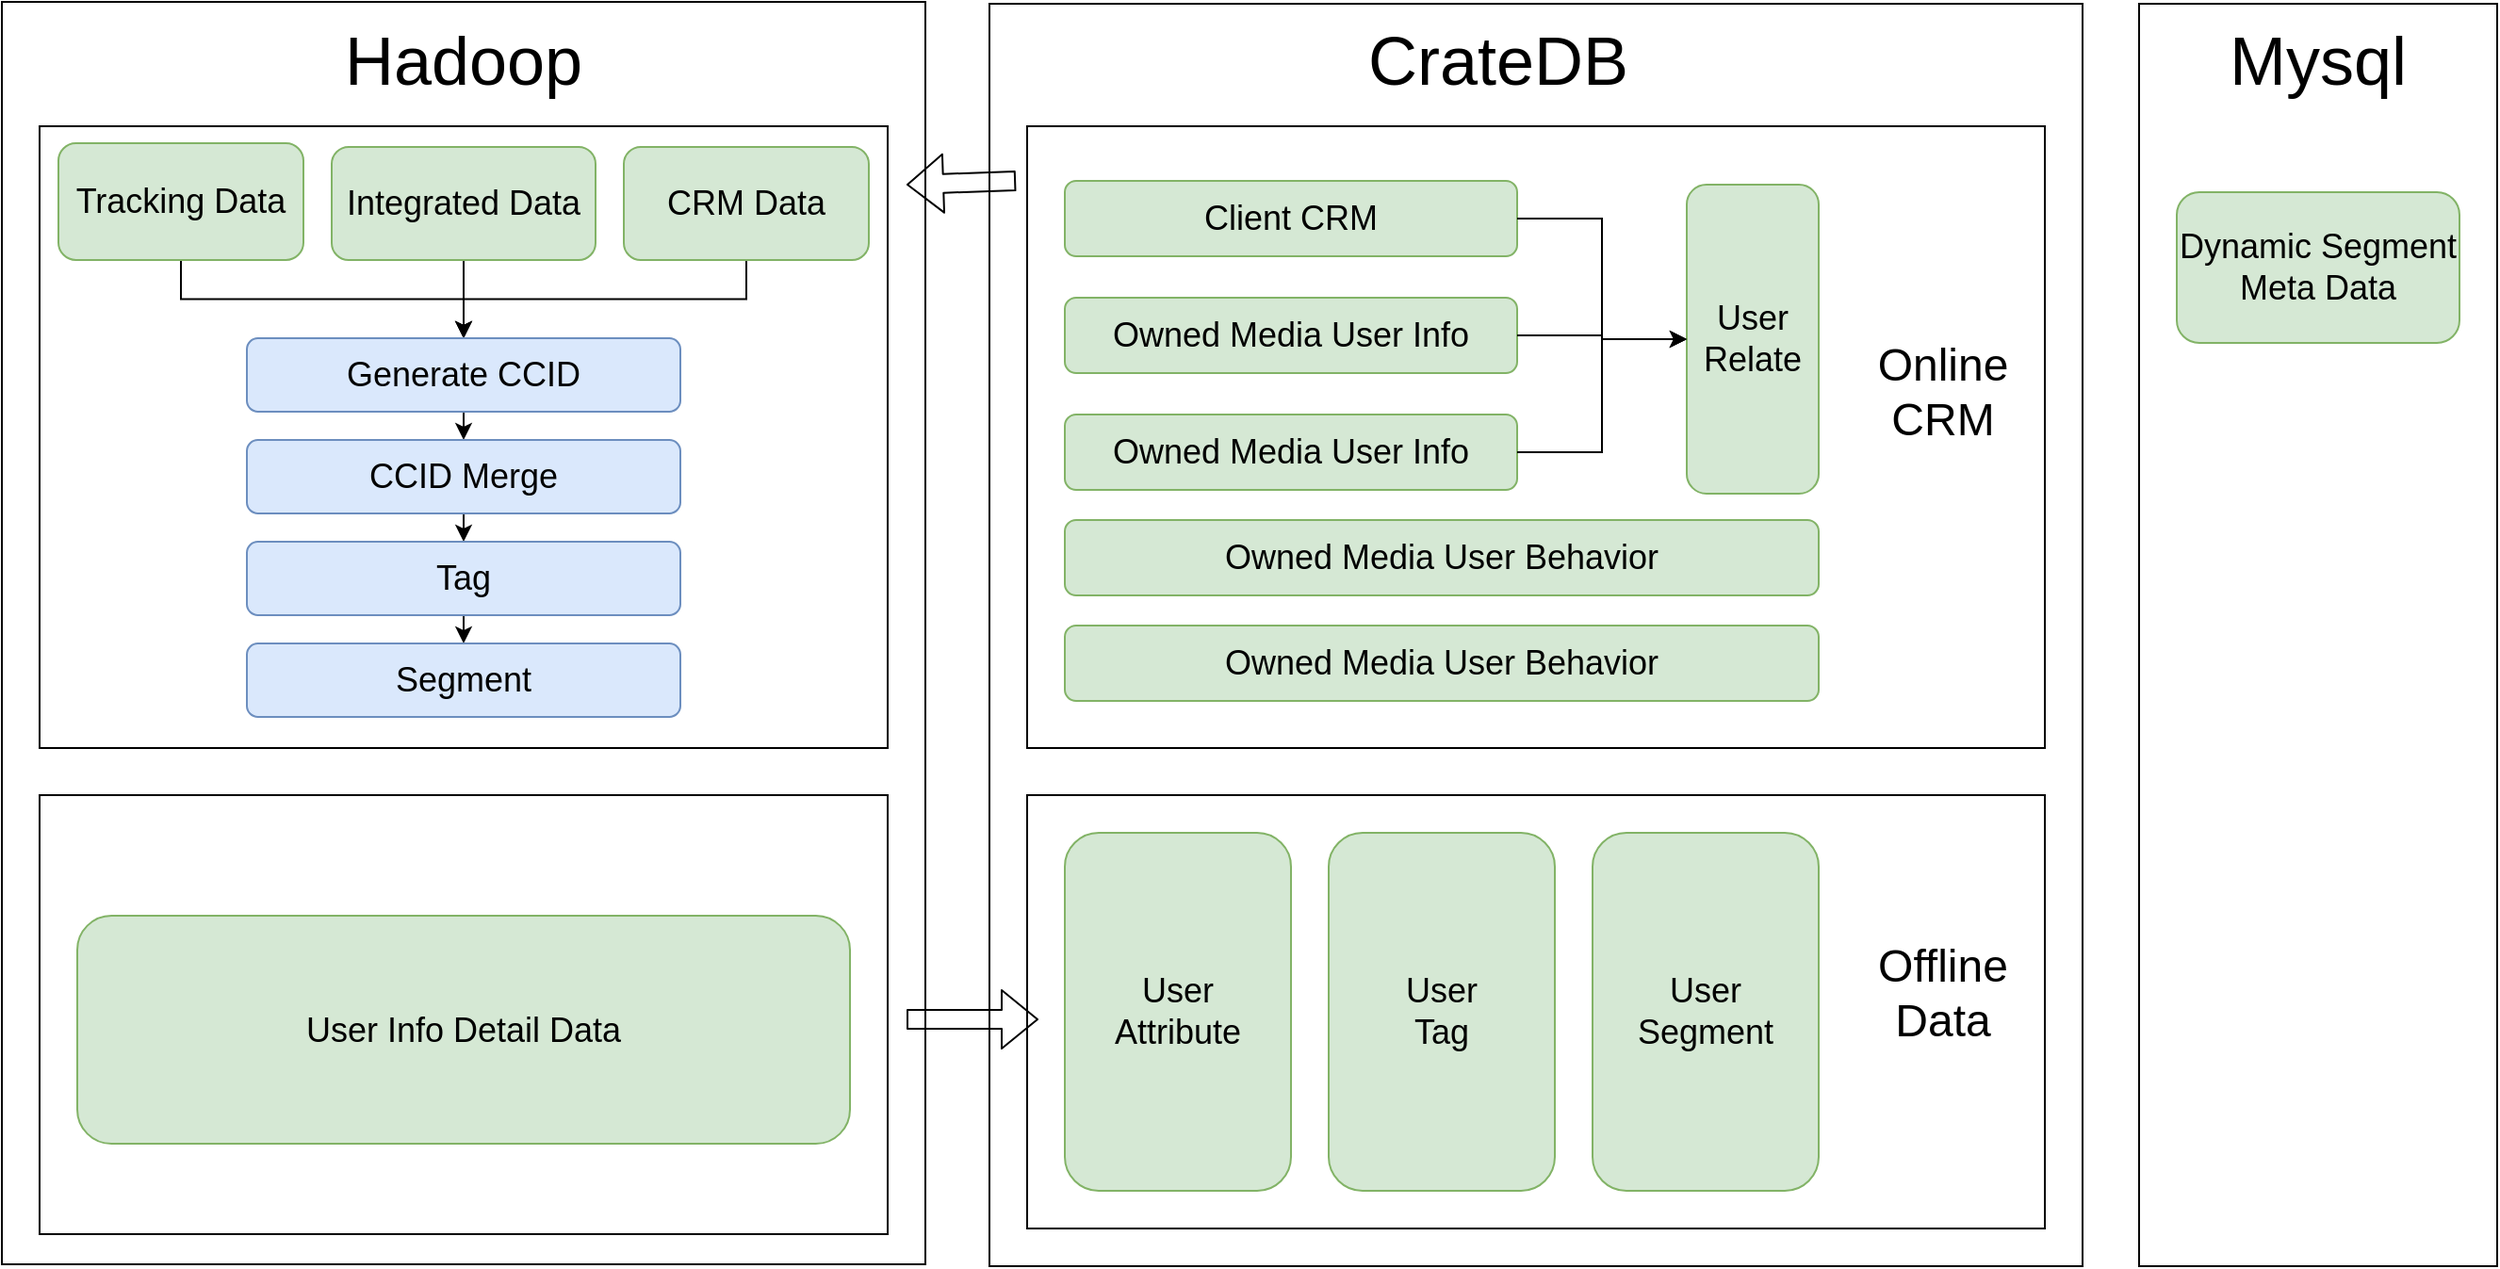 <mxfile version="10.7.7" type="github"><diagram id="BBAI207OdaMjI_u0Awmq" name="Page-1"><mxGraphModel dx="1443" dy="786" grid="1" gridSize="10" guides="1" tooltips="1" connect="1" arrows="1" fold="1" page="1" pageScale="1" pageWidth="827" pageHeight="1169" math="0" shadow="0"><root><mxCell id="0"/><mxCell id="1" parent="0"/><mxCell id="pOjxndoSPAx7A_PEtpDw-38" value="" style="rounded=0;whiteSpace=wrap;html=1;" vertex="1" parent="1"><mxGeometry x="10" y="454" width="490" height="670" as="geometry"/></mxCell><mxCell id="pOjxndoSPAx7A_PEtpDw-39" value="&lt;font style=&quot;font-size: 36px&quot;&gt;Hadoop&lt;/font&gt;" style="text;html=1;strokeColor=none;fillColor=none;align=center;verticalAlign=middle;whiteSpace=wrap;rounded=0;" vertex="1" parent="1"><mxGeometry x="235" y="475" width="40" height="20" as="geometry"/></mxCell><mxCell id="pOjxndoSPAx7A_PEtpDw-40" value="" style="rounded=0;whiteSpace=wrap;html=1;" vertex="1" parent="1"><mxGeometry x="30" y="520" width="450" height="330" as="geometry"/></mxCell><mxCell id="pOjxndoSPAx7A_PEtpDw-55" style="edgeStyle=orthogonalEdgeStyle;rounded=0;orthogonalLoop=1;jettySize=auto;html=1;exitX=0.5;exitY=1;exitDx=0;exitDy=0;entryX=0.5;entryY=0;entryDx=0;entryDy=0;" edge="1" parent="1" source="pOjxndoSPAx7A_PEtpDw-41" target="pOjxndoSPAx7A_PEtpDw-45"><mxGeometry relative="1" as="geometry"/></mxCell><mxCell id="pOjxndoSPAx7A_PEtpDw-41" value="&lt;font style=&quot;font-size: 18px&quot;&gt;CRM Data&lt;/font&gt;" style="rounded=1;whiteSpace=wrap;html=1;fillColor=#d5e8d4;strokeColor=#82b366;" vertex="1" parent="1"><mxGeometry x="340" y="531" width="130" height="60" as="geometry"/></mxCell><mxCell id="pOjxndoSPAx7A_PEtpDw-52" style="edgeStyle=orthogonalEdgeStyle;rounded=0;orthogonalLoop=1;jettySize=auto;html=1;exitX=0.5;exitY=1;exitDx=0;exitDy=0;entryX=0.5;entryY=0;entryDx=0;entryDy=0;" edge="1" parent="1" source="pOjxndoSPAx7A_PEtpDw-42" target="pOjxndoSPAx7A_PEtpDw-45"><mxGeometry relative="1" as="geometry"/></mxCell><mxCell id="pOjxndoSPAx7A_PEtpDw-42" value="&lt;font style=&quot;font-size: 18px&quot;&gt;Tracking Data&lt;/font&gt;" style="rounded=1;whiteSpace=wrap;html=1;fillColor=#d5e8d4;strokeColor=#82b366;" vertex="1" parent="1"><mxGeometry x="40" y="529" width="130" height="62" as="geometry"/></mxCell><mxCell id="pOjxndoSPAx7A_PEtpDw-54" style="edgeStyle=orthogonalEdgeStyle;rounded=0;orthogonalLoop=1;jettySize=auto;html=1;exitX=0.5;exitY=1;exitDx=0;exitDy=0;entryX=0.5;entryY=0;entryDx=0;entryDy=0;" edge="1" parent="1" source="pOjxndoSPAx7A_PEtpDw-43" target="pOjxndoSPAx7A_PEtpDw-45"><mxGeometry relative="1" as="geometry"/></mxCell><mxCell id="pOjxndoSPAx7A_PEtpDw-43" value="&lt;font style=&quot;font-size: 18px&quot;&gt;Integrated Data&lt;/font&gt;" style="rounded=1;whiteSpace=wrap;html=1;fillColor=#d5e8d4;strokeColor=#82b366;" vertex="1" parent="1"><mxGeometry x="185" y="531" width="140" height="60" as="geometry"/></mxCell><mxCell id="pOjxndoSPAx7A_PEtpDw-56" style="edgeStyle=orthogonalEdgeStyle;rounded=0;orthogonalLoop=1;jettySize=auto;html=1;exitX=0.5;exitY=1;exitDx=0;exitDy=0;entryX=0.5;entryY=0;entryDx=0;entryDy=0;" edge="1" parent="1" source="pOjxndoSPAx7A_PEtpDw-45" target="pOjxndoSPAx7A_PEtpDw-47"><mxGeometry relative="1" as="geometry"/></mxCell><mxCell id="pOjxndoSPAx7A_PEtpDw-45" value="&lt;font style=&quot;font-size: 18px&quot;&gt;Generate CCID&lt;/font&gt;" style="rounded=1;whiteSpace=wrap;html=1;fillColor=#dae8fc;strokeColor=#6c8ebf;" vertex="1" parent="1"><mxGeometry x="140" y="632.5" width="230" height="39" as="geometry"/></mxCell><mxCell id="pOjxndoSPAx7A_PEtpDw-57" style="edgeStyle=orthogonalEdgeStyle;rounded=0;orthogonalLoop=1;jettySize=auto;html=1;exitX=0.5;exitY=1;exitDx=0;exitDy=0;entryX=0.5;entryY=0;entryDx=0;entryDy=0;" edge="1" parent="1" source="pOjxndoSPAx7A_PEtpDw-47" target="pOjxndoSPAx7A_PEtpDw-48"><mxGeometry relative="1" as="geometry"/></mxCell><mxCell id="pOjxndoSPAx7A_PEtpDw-47" value="&lt;font style=&quot;font-size: 18px&quot;&gt;CCID Merge&lt;br&gt;&lt;/font&gt;" style="rounded=1;whiteSpace=wrap;html=1;fillColor=#dae8fc;strokeColor=#6c8ebf;" vertex="1" parent="1"><mxGeometry x="140" y="686.5" width="230" height="39" as="geometry"/></mxCell><mxCell id="pOjxndoSPAx7A_PEtpDw-58" style="edgeStyle=orthogonalEdgeStyle;rounded=0;orthogonalLoop=1;jettySize=auto;html=1;exitX=0.5;exitY=1;exitDx=0;exitDy=0;entryX=0.5;entryY=0;entryDx=0;entryDy=0;" edge="1" parent="1" source="pOjxndoSPAx7A_PEtpDw-48" target="pOjxndoSPAx7A_PEtpDw-49"><mxGeometry relative="1" as="geometry"/></mxCell><mxCell id="pOjxndoSPAx7A_PEtpDw-48" value="&lt;font style=&quot;font-size: 18px&quot;&gt;Tag&lt;br&gt;&lt;/font&gt;" style="rounded=1;whiteSpace=wrap;html=1;fillColor=#dae8fc;strokeColor=#6c8ebf;" vertex="1" parent="1"><mxGeometry x="140" y="740.5" width="230" height="39" as="geometry"/></mxCell><mxCell id="pOjxndoSPAx7A_PEtpDw-49" value="&lt;font style=&quot;font-size: 18px&quot;&gt;Segment&lt;br&gt;&lt;/font&gt;" style="rounded=1;whiteSpace=wrap;html=1;fillColor=#dae8fc;strokeColor=#6c8ebf;" vertex="1" parent="1"><mxGeometry x="140" y="794.5" width="230" height="39" as="geometry"/></mxCell><mxCell id="pOjxndoSPAx7A_PEtpDw-50" value="" style="rounded=0;whiteSpace=wrap;html=1;" vertex="1" parent="1"><mxGeometry x="30" y="875" width="450" height="233" as="geometry"/></mxCell><mxCell id="pOjxndoSPAx7A_PEtpDw-51" value="&lt;font style=&quot;font-size: 18px&quot;&gt;User Info Detail Data&lt;/font&gt;" style="rounded=1;whiteSpace=wrap;html=1;fillColor=#d5e8d4;strokeColor=#82b366;" vertex="1" parent="1"><mxGeometry x="50" y="939" width="410" height="121" as="geometry"/></mxCell><mxCell id="pOjxndoSPAx7A_PEtpDw-37" value="" style="group" vertex="1" connectable="0" parent="1"><mxGeometry x="534" y="455" width="580" height="670" as="geometry"/></mxCell><mxCell id="pOjxndoSPAx7A_PEtpDw-1" value="" style="rounded=0;whiteSpace=wrap;html=1;" vertex="1" parent="pOjxndoSPAx7A_PEtpDw-37"><mxGeometry width="580" height="670" as="geometry"/></mxCell><mxCell id="pOjxndoSPAx7A_PEtpDw-15" value="&lt;font style=&quot;font-size: 36px&quot;&gt;CrateDB&lt;/font&gt;" style="text;html=1;strokeColor=none;fillColor=none;align=center;verticalAlign=middle;whiteSpace=wrap;rounded=0;" vertex="1" parent="pOjxndoSPAx7A_PEtpDw-37"><mxGeometry x="250" y="20" width="40" height="20" as="geometry"/></mxCell><mxCell id="pOjxndoSPAx7A_PEtpDw-60" value="" style="shape=flexArrow;endArrow=classic;html=1;exitX=-0.011;exitY=0.088;exitDx=0;exitDy=0;exitPerimeter=0;" edge="1" parent="pOjxndoSPAx7A_PEtpDw-37" source="pOjxndoSPAx7A_PEtpDw-2"><mxGeometry width="50" height="50" relative="1" as="geometry"><mxPoint x="46" y="95.5" as="sourcePoint"/><mxPoint x="-44" y="96" as="targetPoint"/></mxGeometry></mxCell><mxCell id="pOjxndoSPAx7A_PEtpDw-2" value="" style="rounded=0;whiteSpace=wrap;html=1;" vertex="1" parent="1"><mxGeometry x="554" y="520" width="540" height="330" as="geometry"/></mxCell><mxCell id="pOjxndoSPAx7A_PEtpDw-3" value="&lt;font style=&quot;font-size: 18px&quot;&gt;Client CRM&lt;/font&gt;" style="rounded=1;whiteSpace=wrap;html=1;fillColor=#d5e8d4;strokeColor=#82b366;" vertex="1" parent="1"><mxGeometry x="574" y="549" width="240" height="40" as="geometry"/></mxCell><mxCell id="pOjxndoSPAx7A_PEtpDw-4" value="&lt;font style=&quot;font-size: 18px&quot;&gt;Owned Media User Info&lt;/font&gt;" style="rounded=1;whiteSpace=wrap;html=1;fillColor=#d5e8d4;strokeColor=#82b366;" vertex="1" parent="1"><mxGeometry x="574" y="611" width="240" height="40" as="geometry"/></mxCell><mxCell id="pOjxndoSPAx7A_PEtpDw-5" value="&lt;span&gt;&lt;font style=&quot;font-size: 18px&quot;&gt;Owned Media User Info&lt;/font&gt;&lt;/span&gt;" style="rounded=1;whiteSpace=wrap;html=1;fillColor=#d5e8d4;strokeColor=#82b366;" vertex="1" parent="1"><mxGeometry x="574" y="673" width="240" height="40" as="geometry"/></mxCell><mxCell id="pOjxndoSPAx7A_PEtpDw-6" value="&lt;font style=&quot;font-size: 18px&quot;&gt;User&lt;br&gt;Relate&lt;/font&gt;" style="rounded=1;whiteSpace=wrap;html=1;fillColor=#d5e8d4;strokeColor=#82b366;" vertex="1" parent="1"><mxGeometry x="904" y="551" width="70" height="164" as="geometry"/></mxCell><mxCell id="pOjxndoSPAx7A_PEtpDw-11" style="edgeStyle=orthogonalEdgeStyle;rounded=0;orthogonalLoop=1;jettySize=auto;html=1;exitX=1;exitY=0.5;exitDx=0;exitDy=0;" edge="1" parent="1" source="pOjxndoSPAx7A_PEtpDw-3" target="pOjxndoSPAx7A_PEtpDw-6"><mxGeometry relative="1" as="geometry"/></mxCell><mxCell id="pOjxndoSPAx7A_PEtpDw-12" style="edgeStyle=orthogonalEdgeStyle;rounded=0;orthogonalLoop=1;jettySize=auto;html=1;exitX=1;exitY=0.5;exitDx=0;exitDy=0;" edge="1" parent="1" source="pOjxndoSPAx7A_PEtpDw-4" target="pOjxndoSPAx7A_PEtpDw-6"><mxGeometry relative="1" as="geometry"/></mxCell><mxCell id="pOjxndoSPAx7A_PEtpDw-14" style="edgeStyle=orthogonalEdgeStyle;rounded=0;orthogonalLoop=1;jettySize=auto;html=1;exitX=1;exitY=0.5;exitDx=0;exitDy=0;entryX=0;entryY=0.5;entryDx=0;entryDy=0;" edge="1" parent="1" source="pOjxndoSPAx7A_PEtpDw-5" target="pOjxndoSPAx7A_PEtpDw-6"><mxGeometry relative="1" as="geometry"/></mxCell><mxCell id="pOjxndoSPAx7A_PEtpDw-7" value="&lt;font style=&quot;font-size: 18px&quot;&gt;Owned Media User Behavior&lt;/font&gt;" style="rounded=1;whiteSpace=wrap;html=1;fillColor=#d5e8d4;strokeColor=#82b366;" vertex="1" parent="1"><mxGeometry x="574" y="729" width="400" height="40" as="geometry"/></mxCell><mxCell id="pOjxndoSPAx7A_PEtpDw-10" value="&lt;font style=&quot;font-size: 18px&quot;&gt;Owned Media User Behavior&lt;/font&gt;" style="rounded=1;whiteSpace=wrap;html=1;fillColor=#d5e8d4;strokeColor=#82b366;" vertex="1" parent="1"><mxGeometry x="574" y="785" width="400" height="40" as="geometry"/></mxCell><mxCell id="pOjxndoSPAx7A_PEtpDw-22" value="&lt;font style=&quot;font-size: 24px&quot;&gt;Online&lt;br&gt;CRM&lt;/font&gt;" style="text;html=1;strokeColor=none;fillColor=none;align=center;verticalAlign=middle;whiteSpace=wrap;rounded=0;" vertex="1" parent="1"><mxGeometry x="1020" y="651" width="40" height="20" as="geometry"/></mxCell><mxCell id="pOjxndoSPAx7A_PEtpDw-29" value="" style="rounded=0;whiteSpace=wrap;html=1;" vertex="1" parent="1"><mxGeometry x="1144" y="455" width="190" height="670" as="geometry"/></mxCell><mxCell id="pOjxndoSPAx7A_PEtpDw-32" value="&lt;font style=&quot;font-size: 36px&quot;&gt;Mysql&lt;/font&gt;" style="text;html=1;strokeColor=none;fillColor=none;align=center;verticalAlign=middle;whiteSpace=wrap;rounded=0;" vertex="1" parent="1"><mxGeometry x="1219" y="475" width="40" height="20" as="geometry"/></mxCell><mxCell id="pOjxndoSPAx7A_PEtpDw-34" value="&lt;font style=&quot;font-size: 18px&quot;&gt;Dynamic Segment&lt;br&gt;Meta Data&lt;/font&gt;&lt;br&gt;" style="rounded=1;whiteSpace=wrap;html=1;fillColor=#d5e8d4;strokeColor=#82b366;" vertex="1" parent="1"><mxGeometry x="1164" y="555" width="150" height="80" as="geometry"/></mxCell><mxCell id="pOjxndoSPAx7A_PEtpDw-35" value="" style="group;fillColor=#d5e8d4;strokeColor=#82b366;" vertex="1" connectable="0" parent="1"><mxGeometry x="554" y="875" width="540" height="230" as="geometry"/></mxCell><mxCell id="pOjxndoSPAx7A_PEtpDw-18" value="" style="rounded=0;whiteSpace=wrap;html=1;" vertex="1" parent="pOjxndoSPAx7A_PEtpDw-35"><mxGeometry width="540" height="230" as="geometry"/></mxCell><mxCell id="pOjxndoSPAx7A_PEtpDw-20" value="&lt;font style=&quot;font-size: 18px&quot;&gt;User&lt;br&gt;Attribute&lt;/font&gt;" style="rounded=1;whiteSpace=wrap;html=1;fillColor=#d5e8d4;strokeColor=#82b366;" vertex="1" parent="pOjxndoSPAx7A_PEtpDw-35"><mxGeometry x="20" y="20" width="120" height="190" as="geometry"/></mxCell><mxCell id="pOjxndoSPAx7A_PEtpDw-23" value="&lt;font style=&quot;font-size: 18px&quot;&gt;User&lt;br&gt;Tag&lt;/font&gt;" style="rounded=1;whiteSpace=wrap;html=1;fillColor=#d5e8d4;strokeColor=#82b366;" vertex="1" parent="pOjxndoSPAx7A_PEtpDw-35"><mxGeometry x="160" y="20" width="120" height="190" as="geometry"/></mxCell><mxCell id="pOjxndoSPAx7A_PEtpDw-24" value="&lt;font style=&quot;font-size: 18px&quot;&gt;User&lt;br&gt;Segment&lt;/font&gt;" style="rounded=1;whiteSpace=wrap;html=1;fillColor=#d5e8d4;strokeColor=#82b366;" vertex="1" parent="pOjxndoSPAx7A_PEtpDw-35"><mxGeometry x="300" y="20" width="120" height="190" as="geometry"/></mxCell><mxCell id="pOjxndoSPAx7A_PEtpDw-26" value="&lt;font&gt;&lt;font style=&quot;font-size: 24px&quot;&gt;Offline&lt;br&gt;&lt;/font&gt;&lt;font style=&quot;font-size: 24px&quot;&gt;Data&lt;/font&gt;&lt;br&gt;&lt;/font&gt;" style="text;html=1;strokeColor=none;fillColor=none;align=center;verticalAlign=middle;whiteSpace=wrap;rounded=0;" vertex="1" parent="pOjxndoSPAx7A_PEtpDw-35"><mxGeometry x="466" y="95" width="40" height="20" as="geometry"/></mxCell><mxCell id="pOjxndoSPAx7A_PEtpDw-61" value="" style="shape=flexArrow;endArrow=classic;html=1;" edge="1" parent="1"><mxGeometry width="50" height="50" relative="1" as="geometry"><mxPoint x="490" y="994" as="sourcePoint"/><mxPoint x="560" y="994" as="targetPoint"/></mxGeometry></mxCell></root></mxGraphModel></diagram></mxfile>